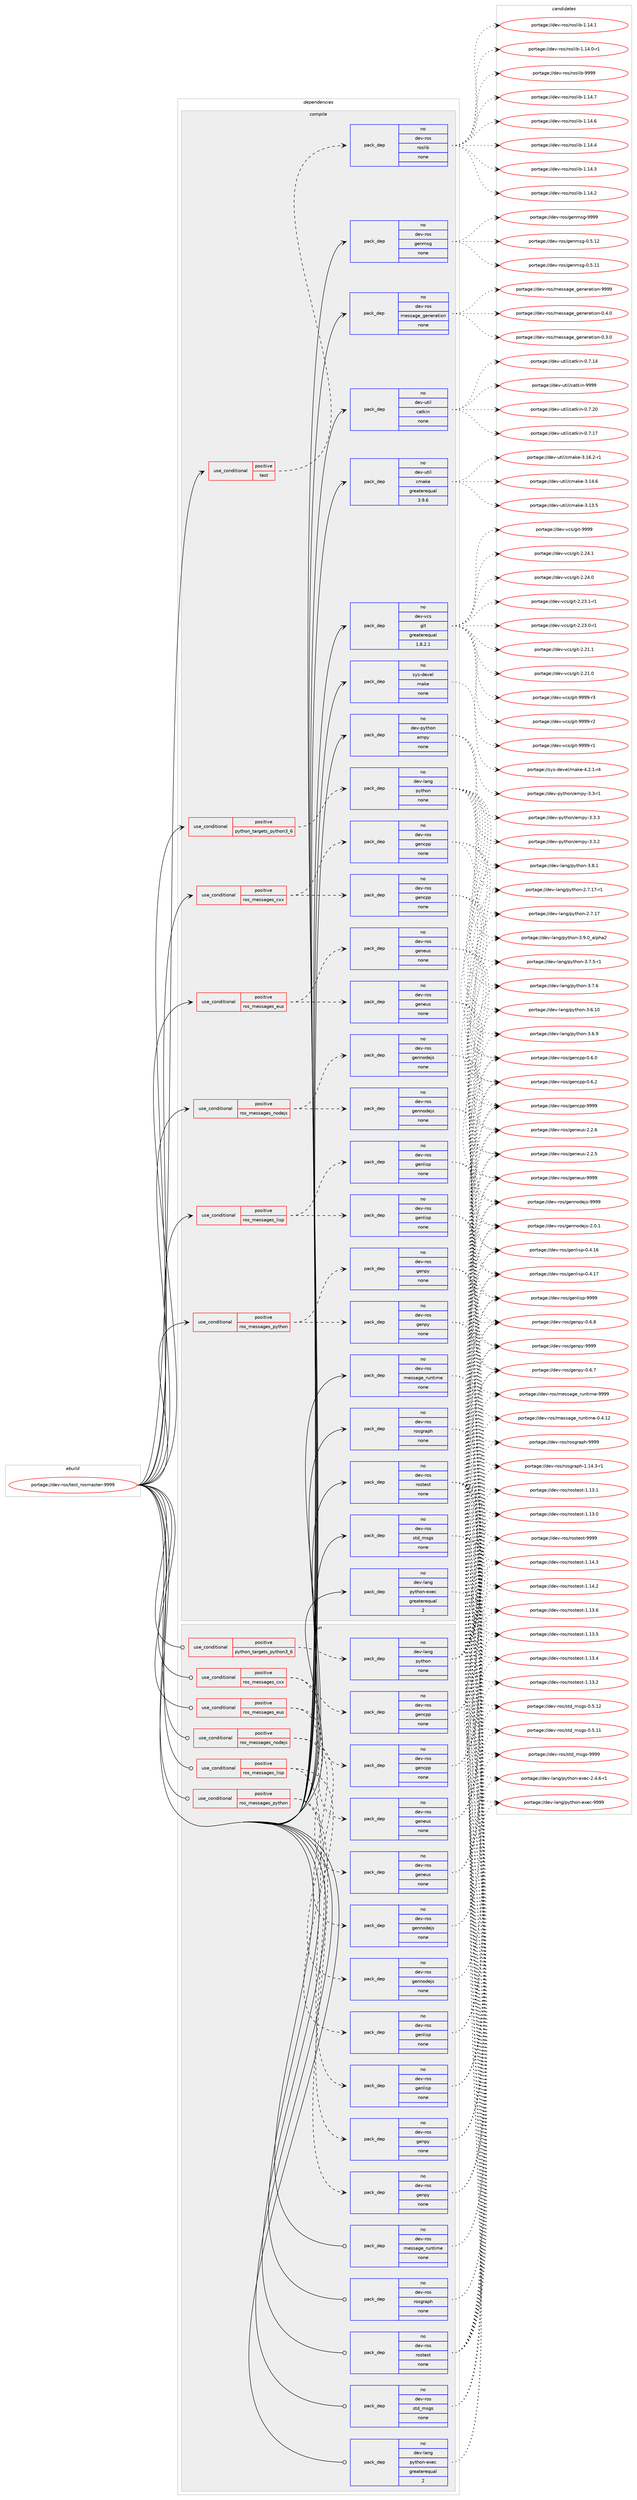 digraph prolog {

# *************
# Graph options
# *************

newrank=true;
concentrate=true;
compound=true;
graph [rankdir=LR,fontname=Helvetica,fontsize=10,ranksep=1.5];#, ranksep=2.5, nodesep=0.2];
edge  [arrowhead=vee];
node  [fontname=Helvetica,fontsize=10];

# **********
# The ebuild
# **********

subgraph cluster_leftcol {
color=gray;
rank=same;
label=<<i>ebuild</i>>;
id [label="portage://dev-ros/test_rosmaster-9999", color=red, width=4, href="../dev-ros/test_rosmaster-9999.svg"];
}

# ****************
# The dependencies
# ****************

subgraph cluster_midcol {
color=gray;
label=<<i>dependencies</i>>;
subgraph cluster_compile {
fillcolor="#eeeeee";
style=filled;
label=<<i>compile</i>>;
subgraph cond96078 {
dependency376741 [label=<<TABLE BORDER="0" CELLBORDER="1" CELLSPACING="0" CELLPADDING="4"><TR><TD ROWSPAN="3" CELLPADDING="10">use_conditional</TD></TR><TR><TD>positive</TD></TR><TR><TD>python_targets_python3_6</TD></TR></TABLE>>, shape=none, color=red];
subgraph pack275810 {
dependency376742 [label=<<TABLE BORDER="0" CELLBORDER="1" CELLSPACING="0" CELLPADDING="4" WIDTH="220"><TR><TD ROWSPAN="6" CELLPADDING="30">pack_dep</TD></TR><TR><TD WIDTH="110">no</TD></TR><TR><TD>dev-lang</TD></TR><TR><TD>python</TD></TR><TR><TD>none</TD></TR><TR><TD></TD></TR></TABLE>>, shape=none, color=blue];
}
dependency376741:e -> dependency376742:w [weight=20,style="dashed",arrowhead="vee"];
}
id:e -> dependency376741:w [weight=20,style="solid",arrowhead="vee"];
subgraph cond96079 {
dependency376743 [label=<<TABLE BORDER="0" CELLBORDER="1" CELLSPACING="0" CELLPADDING="4"><TR><TD ROWSPAN="3" CELLPADDING="10">use_conditional</TD></TR><TR><TD>positive</TD></TR><TR><TD>ros_messages_cxx</TD></TR></TABLE>>, shape=none, color=red];
subgraph pack275811 {
dependency376744 [label=<<TABLE BORDER="0" CELLBORDER="1" CELLSPACING="0" CELLPADDING="4" WIDTH="220"><TR><TD ROWSPAN="6" CELLPADDING="30">pack_dep</TD></TR><TR><TD WIDTH="110">no</TD></TR><TR><TD>dev-ros</TD></TR><TR><TD>gencpp</TD></TR><TR><TD>none</TD></TR><TR><TD></TD></TR></TABLE>>, shape=none, color=blue];
}
dependency376743:e -> dependency376744:w [weight=20,style="dashed",arrowhead="vee"];
subgraph pack275812 {
dependency376745 [label=<<TABLE BORDER="0" CELLBORDER="1" CELLSPACING="0" CELLPADDING="4" WIDTH="220"><TR><TD ROWSPAN="6" CELLPADDING="30">pack_dep</TD></TR><TR><TD WIDTH="110">no</TD></TR><TR><TD>dev-ros</TD></TR><TR><TD>gencpp</TD></TR><TR><TD>none</TD></TR><TR><TD></TD></TR></TABLE>>, shape=none, color=blue];
}
dependency376743:e -> dependency376745:w [weight=20,style="dashed",arrowhead="vee"];
}
id:e -> dependency376743:w [weight=20,style="solid",arrowhead="vee"];
subgraph cond96080 {
dependency376746 [label=<<TABLE BORDER="0" CELLBORDER="1" CELLSPACING="0" CELLPADDING="4"><TR><TD ROWSPAN="3" CELLPADDING="10">use_conditional</TD></TR><TR><TD>positive</TD></TR><TR><TD>ros_messages_eus</TD></TR></TABLE>>, shape=none, color=red];
subgraph pack275813 {
dependency376747 [label=<<TABLE BORDER="0" CELLBORDER="1" CELLSPACING="0" CELLPADDING="4" WIDTH="220"><TR><TD ROWSPAN="6" CELLPADDING="30">pack_dep</TD></TR><TR><TD WIDTH="110">no</TD></TR><TR><TD>dev-ros</TD></TR><TR><TD>geneus</TD></TR><TR><TD>none</TD></TR><TR><TD></TD></TR></TABLE>>, shape=none, color=blue];
}
dependency376746:e -> dependency376747:w [weight=20,style="dashed",arrowhead="vee"];
subgraph pack275814 {
dependency376748 [label=<<TABLE BORDER="0" CELLBORDER="1" CELLSPACING="0" CELLPADDING="4" WIDTH="220"><TR><TD ROWSPAN="6" CELLPADDING="30">pack_dep</TD></TR><TR><TD WIDTH="110">no</TD></TR><TR><TD>dev-ros</TD></TR><TR><TD>geneus</TD></TR><TR><TD>none</TD></TR><TR><TD></TD></TR></TABLE>>, shape=none, color=blue];
}
dependency376746:e -> dependency376748:w [weight=20,style="dashed",arrowhead="vee"];
}
id:e -> dependency376746:w [weight=20,style="solid",arrowhead="vee"];
subgraph cond96081 {
dependency376749 [label=<<TABLE BORDER="0" CELLBORDER="1" CELLSPACING="0" CELLPADDING="4"><TR><TD ROWSPAN="3" CELLPADDING="10">use_conditional</TD></TR><TR><TD>positive</TD></TR><TR><TD>ros_messages_lisp</TD></TR></TABLE>>, shape=none, color=red];
subgraph pack275815 {
dependency376750 [label=<<TABLE BORDER="0" CELLBORDER="1" CELLSPACING="0" CELLPADDING="4" WIDTH="220"><TR><TD ROWSPAN="6" CELLPADDING="30">pack_dep</TD></TR><TR><TD WIDTH="110">no</TD></TR><TR><TD>dev-ros</TD></TR><TR><TD>genlisp</TD></TR><TR><TD>none</TD></TR><TR><TD></TD></TR></TABLE>>, shape=none, color=blue];
}
dependency376749:e -> dependency376750:w [weight=20,style="dashed",arrowhead="vee"];
subgraph pack275816 {
dependency376751 [label=<<TABLE BORDER="0" CELLBORDER="1" CELLSPACING="0" CELLPADDING="4" WIDTH="220"><TR><TD ROWSPAN="6" CELLPADDING="30">pack_dep</TD></TR><TR><TD WIDTH="110">no</TD></TR><TR><TD>dev-ros</TD></TR><TR><TD>genlisp</TD></TR><TR><TD>none</TD></TR><TR><TD></TD></TR></TABLE>>, shape=none, color=blue];
}
dependency376749:e -> dependency376751:w [weight=20,style="dashed",arrowhead="vee"];
}
id:e -> dependency376749:w [weight=20,style="solid",arrowhead="vee"];
subgraph cond96082 {
dependency376752 [label=<<TABLE BORDER="0" CELLBORDER="1" CELLSPACING="0" CELLPADDING="4"><TR><TD ROWSPAN="3" CELLPADDING="10">use_conditional</TD></TR><TR><TD>positive</TD></TR><TR><TD>ros_messages_nodejs</TD></TR></TABLE>>, shape=none, color=red];
subgraph pack275817 {
dependency376753 [label=<<TABLE BORDER="0" CELLBORDER="1" CELLSPACING="0" CELLPADDING="4" WIDTH="220"><TR><TD ROWSPAN="6" CELLPADDING="30">pack_dep</TD></TR><TR><TD WIDTH="110">no</TD></TR><TR><TD>dev-ros</TD></TR><TR><TD>gennodejs</TD></TR><TR><TD>none</TD></TR><TR><TD></TD></TR></TABLE>>, shape=none, color=blue];
}
dependency376752:e -> dependency376753:w [weight=20,style="dashed",arrowhead="vee"];
subgraph pack275818 {
dependency376754 [label=<<TABLE BORDER="0" CELLBORDER="1" CELLSPACING="0" CELLPADDING="4" WIDTH="220"><TR><TD ROWSPAN="6" CELLPADDING="30">pack_dep</TD></TR><TR><TD WIDTH="110">no</TD></TR><TR><TD>dev-ros</TD></TR><TR><TD>gennodejs</TD></TR><TR><TD>none</TD></TR><TR><TD></TD></TR></TABLE>>, shape=none, color=blue];
}
dependency376752:e -> dependency376754:w [weight=20,style="dashed",arrowhead="vee"];
}
id:e -> dependency376752:w [weight=20,style="solid",arrowhead="vee"];
subgraph cond96083 {
dependency376755 [label=<<TABLE BORDER="0" CELLBORDER="1" CELLSPACING="0" CELLPADDING="4"><TR><TD ROWSPAN="3" CELLPADDING="10">use_conditional</TD></TR><TR><TD>positive</TD></TR><TR><TD>ros_messages_python</TD></TR></TABLE>>, shape=none, color=red];
subgraph pack275819 {
dependency376756 [label=<<TABLE BORDER="0" CELLBORDER="1" CELLSPACING="0" CELLPADDING="4" WIDTH="220"><TR><TD ROWSPAN="6" CELLPADDING="30">pack_dep</TD></TR><TR><TD WIDTH="110">no</TD></TR><TR><TD>dev-ros</TD></TR><TR><TD>genpy</TD></TR><TR><TD>none</TD></TR><TR><TD></TD></TR></TABLE>>, shape=none, color=blue];
}
dependency376755:e -> dependency376756:w [weight=20,style="dashed",arrowhead="vee"];
subgraph pack275820 {
dependency376757 [label=<<TABLE BORDER="0" CELLBORDER="1" CELLSPACING="0" CELLPADDING="4" WIDTH="220"><TR><TD ROWSPAN="6" CELLPADDING="30">pack_dep</TD></TR><TR><TD WIDTH="110">no</TD></TR><TR><TD>dev-ros</TD></TR><TR><TD>genpy</TD></TR><TR><TD>none</TD></TR><TR><TD></TD></TR></TABLE>>, shape=none, color=blue];
}
dependency376755:e -> dependency376757:w [weight=20,style="dashed",arrowhead="vee"];
}
id:e -> dependency376755:w [weight=20,style="solid",arrowhead="vee"];
subgraph cond96084 {
dependency376758 [label=<<TABLE BORDER="0" CELLBORDER="1" CELLSPACING="0" CELLPADDING="4"><TR><TD ROWSPAN="3" CELLPADDING="10">use_conditional</TD></TR><TR><TD>positive</TD></TR><TR><TD>test</TD></TR></TABLE>>, shape=none, color=red];
subgraph pack275821 {
dependency376759 [label=<<TABLE BORDER="0" CELLBORDER="1" CELLSPACING="0" CELLPADDING="4" WIDTH="220"><TR><TD ROWSPAN="6" CELLPADDING="30">pack_dep</TD></TR><TR><TD WIDTH="110">no</TD></TR><TR><TD>dev-ros</TD></TR><TR><TD>roslib</TD></TR><TR><TD>none</TD></TR><TR><TD></TD></TR></TABLE>>, shape=none, color=blue];
}
dependency376758:e -> dependency376759:w [weight=20,style="dashed",arrowhead="vee"];
}
id:e -> dependency376758:w [weight=20,style="solid",arrowhead="vee"];
subgraph pack275822 {
dependency376760 [label=<<TABLE BORDER="0" CELLBORDER="1" CELLSPACING="0" CELLPADDING="4" WIDTH="220"><TR><TD ROWSPAN="6" CELLPADDING="30">pack_dep</TD></TR><TR><TD WIDTH="110">no</TD></TR><TR><TD>dev-lang</TD></TR><TR><TD>python-exec</TD></TR><TR><TD>greaterequal</TD></TR><TR><TD>2</TD></TR></TABLE>>, shape=none, color=blue];
}
id:e -> dependency376760:w [weight=20,style="solid",arrowhead="vee"];
subgraph pack275823 {
dependency376761 [label=<<TABLE BORDER="0" CELLBORDER="1" CELLSPACING="0" CELLPADDING="4" WIDTH="220"><TR><TD ROWSPAN="6" CELLPADDING="30">pack_dep</TD></TR><TR><TD WIDTH="110">no</TD></TR><TR><TD>dev-python</TD></TR><TR><TD>empy</TD></TR><TR><TD>none</TD></TR><TR><TD></TD></TR></TABLE>>, shape=none, color=blue];
}
id:e -> dependency376761:w [weight=20,style="solid",arrowhead="vee"];
subgraph pack275824 {
dependency376762 [label=<<TABLE BORDER="0" CELLBORDER="1" CELLSPACING="0" CELLPADDING="4" WIDTH="220"><TR><TD ROWSPAN="6" CELLPADDING="30">pack_dep</TD></TR><TR><TD WIDTH="110">no</TD></TR><TR><TD>dev-ros</TD></TR><TR><TD>genmsg</TD></TR><TR><TD>none</TD></TR><TR><TD></TD></TR></TABLE>>, shape=none, color=blue];
}
id:e -> dependency376762:w [weight=20,style="solid",arrowhead="vee"];
subgraph pack275825 {
dependency376763 [label=<<TABLE BORDER="0" CELLBORDER="1" CELLSPACING="0" CELLPADDING="4" WIDTH="220"><TR><TD ROWSPAN="6" CELLPADDING="30">pack_dep</TD></TR><TR><TD WIDTH="110">no</TD></TR><TR><TD>dev-ros</TD></TR><TR><TD>message_generation</TD></TR><TR><TD>none</TD></TR><TR><TD></TD></TR></TABLE>>, shape=none, color=blue];
}
id:e -> dependency376763:w [weight=20,style="solid",arrowhead="vee"];
subgraph pack275826 {
dependency376764 [label=<<TABLE BORDER="0" CELLBORDER="1" CELLSPACING="0" CELLPADDING="4" WIDTH="220"><TR><TD ROWSPAN="6" CELLPADDING="30">pack_dep</TD></TR><TR><TD WIDTH="110">no</TD></TR><TR><TD>dev-ros</TD></TR><TR><TD>message_runtime</TD></TR><TR><TD>none</TD></TR><TR><TD></TD></TR></TABLE>>, shape=none, color=blue];
}
id:e -> dependency376764:w [weight=20,style="solid",arrowhead="vee"];
subgraph pack275827 {
dependency376765 [label=<<TABLE BORDER="0" CELLBORDER="1" CELLSPACING="0" CELLPADDING="4" WIDTH="220"><TR><TD ROWSPAN="6" CELLPADDING="30">pack_dep</TD></TR><TR><TD WIDTH="110">no</TD></TR><TR><TD>dev-ros</TD></TR><TR><TD>rosgraph</TD></TR><TR><TD>none</TD></TR><TR><TD></TD></TR></TABLE>>, shape=none, color=blue];
}
id:e -> dependency376765:w [weight=20,style="solid",arrowhead="vee"];
subgraph pack275828 {
dependency376766 [label=<<TABLE BORDER="0" CELLBORDER="1" CELLSPACING="0" CELLPADDING="4" WIDTH="220"><TR><TD ROWSPAN="6" CELLPADDING="30">pack_dep</TD></TR><TR><TD WIDTH="110">no</TD></TR><TR><TD>dev-ros</TD></TR><TR><TD>rostest</TD></TR><TR><TD>none</TD></TR><TR><TD></TD></TR></TABLE>>, shape=none, color=blue];
}
id:e -> dependency376766:w [weight=20,style="solid",arrowhead="vee"];
subgraph pack275829 {
dependency376767 [label=<<TABLE BORDER="0" CELLBORDER="1" CELLSPACING="0" CELLPADDING="4" WIDTH="220"><TR><TD ROWSPAN="6" CELLPADDING="30">pack_dep</TD></TR><TR><TD WIDTH="110">no</TD></TR><TR><TD>dev-ros</TD></TR><TR><TD>std_msgs</TD></TR><TR><TD>none</TD></TR><TR><TD></TD></TR></TABLE>>, shape=none, color=blue];
}
id:e -> dependency376767:w [weight=20,style="solid",arrowhead="vee"];
subgraph pack275830 {
dependency376768 [label=<<TABLE BORDER="0" CELLBORDER="1" CELLSPACING="0" CELLPADDING="4" WIDTH="220"><TR><TD ROWSPAN="6" CELLPADDING="30">pack_dep</TD></TR><TR><TD WIDTH="110">no</TD></TR><TR><TD>dev-util</TD></TR><TR><TD>catkin</TD></TR><TR><TD>none</TD></TR><TR><TD></TD></TR></TABLE>>, shape=none, color=blue];
}
id:e -> dependency376768:w [weight=20,style="solid",arrowhead="vee"];
subgraph pack275831 {
dependency376769 [label=<<TABLE BORDER="0" CELLBORDER="1" CELLSPACING="0" CELLPADDING="4" WIDTH="220"><TR><TD ROWSPAN="6" CELLPADDING="30">pack_dep</TD></TR><TR><TD WIDTH="110">no</TD></TR><TR><TD>dev-util</TD></TR><TR><TD>cmake</TD></TR><TR><TD>greaterequal</TD></TR><TR><TD>3.9.6</TD></TR></TABLE>>, shape=none, color=blue];
}
id:e -> dependency376769:w [weight=20,style="solid",arrowhead="vee"];
subgraph pack275832 {
dependency376770 [label=<<TABLE BORDER="0" CELLBORDER="1" CELLSPACING="0" CELLPADDING="4" WIDTH="220"><TR><TD ROWSPAN="6" CELLPADDING="30">pack_dep</TD></TR><TR><TD WIDTH="110">no</TD></TR><TR><TD>dev-vcs</TD></TR><TR><TD>git</TD></TR><TR><TD>greaterequal</TD></TR><TR><TD>1.8.2.1</TD></TR></TABLE>>, shape=none, color=blue];
}
id:e -> dependency376770:w [weight=20,style="solid",arrowhead="vee"];
subgraph pack275833 {
dependency376771 [label=<<TABLE BORDER="0" CELLBORDER="1" CELLSPACING="0" CELLPADDING="4" WIDTH="220"><TR><TD ROWSPAN="6" CELLPADDING="30">pack_dep</TD></TR><TR><TD WIDTH="110">no</TD></TR><TR><TD>sys-devel</TD></TR><TR><TD>make</TD></TR><TR><TD>none</TD></TR><TR><TD></TD></TR></TABLE>>, shape=none, color=blue];
}
id:e -> dependency376771:w [weight=20,style="solid",arrowhead="vee"];
}
subgraph cluster_compileandrun {
fillcolor="#eeeeee";
style=filled;
label=<<i>compile and run</i>>;
}
subgraph cluster_run {
fillcolor="#eeeeee";
style=filled;
label=<<i>run</i>>;
subgraph cond96085 {
dependency376772 [label=<<TABLE BORDER="0" CELLBORDER="1" CELLSPACING="0" CELLPADDING="4"><TR><TD ROWSPAN="3" CELLPADDING="10">use_conditional</TD></TR><TR><TD>positive</TD></TR><TR><TD>python_targets_python3_6</TD></TR></TABLE>>, shape=none, color=red];
subgraph pack275834 {
dependency376773 [label=<<TABLE BORDER="0" CELLBORDER="1" CELLSPACING="0" CELLPADDING="4" WIDTH="220"><TR><TD ROWSPAN="6" CELLPADDING="30">pack_dep</TD></TR><TR><TD WIDTH="110">no</TD></TR><TR><TD>dev-lang</TD></TR><TR><TD>python</TD></TR><TR><TD>none</TD></TR><TR><TD></TD></TR></TABLE>>, shape=none, color=blue];
}
dependency376772:e -> dependency376773:w [weight=20,style="dashed",arrowhead="vee"];
}
id:e -> dependency376772:w [weight=20,style="solid",arrowhead="odot"];
subgraph cond96086 {
dependency376774 [label=<<TABLE BORDER="0" CELLBORDER="1" CELLSPACING="0" CELLPADDING="4"><TR><TD ROWSPAN="3" CELLPADDING="10">use_conditional</TD></TR><TR><TD>positive</TD></TR><TR><TD>ros_messages_cxx</TD></TR></TABLE>>, shape=none, color=red];
subgraph pack275835 {
dependency376775 [label=<<TABLE BORDER="0" CELLBORDER="1" CELLSPACING="0" CELLPADDING="4" WIDTH="220"><TR><TD ROWSPAN="6" CELLPADDING="30">pack_dep</TD></TR><TR><TD WIDTH="110">no</TD></TR><TR><TD>dev-ros</TD></TR><TR><TD>gencpp</TD></TR><TR><TD>none</TD></TR><TR><TD></TD></TR></TABLE>>, shape=none, color=blue];
}
dependency376774:e -> dependency376775:w [weight=20,style="dashed",arrowhead="vee"];
subgraph pack275836 {
dependency376776 [label=<<TABLE BORDER="0" CELLBORDER="1" CELLSPACING="0" CELLPADDING="4" WIDTH="220"><TR><TD ROWSPAN="6" CELLPADDING="30">pack_dep</TD></TR><TR><TD WIDTH="110">no</TD></TR><TR><TD>dev-ros</TD></TR><TR><TD>gencpp</TD></TR><TR><TD>none</TD></TR><TR><TD></TD></TR></TABLE>>, shape=none, color=blue];
}
dependency376774:e -> dependency376776:w [weight=20,style="dashed",arrowhead="vee"];
}
id:e -> dependency376774:w [weight=20,style="solid",arrowhead="odot"];
subgraph cond96087 {
dependency376777 [label=<<TABLE BORDER="0" CELLBORDER="1" CELLSPACING="0" CELLPADDING="4"><TR><TD ROWSPAN="3" CELLPADDING="10">use_conditional</TD></TR><TR><TD>positive</TD></TR><TR><TD>ros_messages_eus</TD></TR></TABLE>>, shape=none, color=red];
subgraph pack275837 {
dependency376778 [label=<<TABLE BORDER="0" CELLBORDER="1" CELLSPACING="0" CELLPADDING="4" WIDTH="220"><TR><TD ROWSPAN="6" CELLPADDING="30">pack_dep</TD></TR><TR><TD WIDTH="110">no</TD></TR><TR><TD>dev-ros</TD></TR><TR><TD>geneus</TD></TR><TR><TD>none</TD></TR><TR><TD></TD></TR></TABLE>>, shape=none, color=blue];
}
dependency376777:e -> dependency376778:w [weight=20,style="dashed",arrowhead="vee"];
subgraph pack275838 {
dependency376779 [label=<<TABLE BORDER="0" CELLBORDER="1" CELLSPACING="0" CELLPADDING="4" WIDTH="220"><TR><TD ROWSPAN="6" CELLPADDING="30">pack_dep</TD></TR><TR><TD WIDTH="110">no</TD></TR><TR><TD>dev-ros</TD></TR><TR><TD>geneus</TD></TR><TR><TD>none</TD></TR><TR><TD></TD></TR></TABLE>>, shape=none, color=blue];
}
dependency376777:e -> dependency376779:w [weight=20,style="dashed",arrowhead="vee"];
}
id:e -> dependency376777:w [weight=20,style="solid",arrowhead="odot"];
subgraph cond96088 {
dependency376780 [label=<<TABLE BORDER="0" CELLBORDER="1" CELLSPACING="0" CELLPADDING="4"><TR><TD ROWSPAN="3" CELLPADDING="10">use_conditional</TD></TR><TR><TD>positive</TD></TR><TR><TD>ros_messages_lisp</TD></TR></TABLE>>, shape=none, color=red];
subgraph pack275839 {
dependency376781 [label=<<TABLE BORDER="0" CELLBORDER="1" CELLSPACING="0" CELLPADDING="4" WIDTH="220"><TR><TD ROWSPAN="6" CELLPADDING="30">pack_dep</TD></TR><TR><TD WIDTH="110">no</TD></TR><TR><TD>dev-ros</TD></TR><TR><TD>genlisp</TD></TR><TR><TD>none</TD></TR><TR><TD></TD></TR></TABLE>>, shape=none, color=blue];
}
dependency376780:e -> dependency376781:w [weight=20,style="dashed",arrowhead="vee"];
subgraph pack275840 {
dependency376782 [label=<<TABLE BORDER="0" CELLBORDER="1" CELLSPACING="0" CELLPADDING="4" WIDTH="220"><TR><TD ROWSPAN="6" CELLPADDING="30">pack_dep</TD></TR><TR><TD WIDTH="110">no</TD></TR><TR><TD>dev-ros</TD></TR><TR><TD>genlisp</TD></TR><TR><TD>none</TD></TR><TR><TD></TD></TR></TABLE>>, shape=none, color=blue];
}
dependency376780:e -> dependency376782:w [weight=20,style="dashed",arrowhead="vee"];
}
id:e -> dependency376780:w [weight=20,style="solid",arrowhead="odot"];
subgraph cond96089 {
dependency376783 [label=<<TABLE BORDER="0" CELLBORDER="1" CELLSPACING="0" CELLPADDING="4"><TR><TD ROWSPAN="3" CELLPADDING="10">use_conditional</TD></TR><TR><TD>positive</TD></TR><TR><TD>ros_messages_nodejs</TD></TR></TABLE>>, shape=none, color=red];
subgraph pack275841 {
dependency376784 [label=<<TABLE BORDER="0" CELLBORDER="1" CELLSPACING="0" CELLPADDING="4" WIDTH="220"><TR><TD ROWSPAN="6" CELLPADDING="30">pack_dep</TD></TR><TR><TD WIDTH="110">no</TD></TR><TR><TD>dev-ros</TD></TR><TR><TD>gennodejs</TD></TR><TR><TD>none</TD></TR><TR><TD></TD></TR></TABLE>>, shape=none, color=blue];
}
dependency376783:e -> dependency376784:w [weight=20,style="dashed",arrowhead="vee"];
subgraph pack275842 {
dependency376785 [label=<<TABLE BORDER="0" CELLBORDER="1" CELLSPACING="0" CELLPADDING="4" WIDTH="220"><TR><TD ROWSPAN="6" CELLPADDING="30">pack_dep</TD></TR><TR><TD WIDTH="110">no</TD></TR><TR><TD>dev-ros</TD></TR><TR><TD>gennodejs</TD></TR><TR><TD>none</TD></TR><TR><TD></TD></TR></TABLE>>, shape=none, color=blue];
}
dependency376783:e -> dependency376785:w [weight=20,style="dashed",arrowhead="vee"];
}
id:e -> dependency376783:w [weight=20,style="solid",arrowhead="odot"];
subgraph cond96090 {
dependency376786 [label=<<TABLE BORDER="0" CELLBORDER="1" CELLSPACING="0" CELLPADDING="4"><TR><TD ROWSPAN="3" CELLPADDING="10">use_conditional</TD></TR><TR><TD>positive</TD></TR><TR><TD>ros_messages_python</TD></TR></TABLE>>, shape=none, color=red];
subgraph pack275843 {
dependency376787 [label=<<TABLE BORDER="0" CELLBORDER="1" CELLSPACING="0" CELLPADDING="4" WIDTH="220"><TR><TD ROWSPAN="6" CELLPADDING="30">pack_dep</TD></TR><TR><TD WIDTH="110">no</TD></TR><TR><TD>dev-ros</TD></TR><TR><TD>genpy</TD></TR><TR><TD>none</TD></TR><TR><TD></TD></TR></TABLE>>, shape=none, color=blue];
}
dependency376786:e -> dependency376787:w [weight=20,style="dashed",arrowhead="vee"];
subgraph pack275844 {
dependency376788 [label=<<TABLE BORDER="0" CELLBORDER="1" CELLSPACING="0" CELLPADDING="4" WIDTH="220"><TR><TD ROWSPAN="6" CELLPADDING="30">pack_dep</TD></TR><TR><TD WIDTH="110">no</TD></TR><TR><TD>dev-ros</TD></TR><TR><TD>genpy</TD></TR><TR><TD>none</TD></TR><TR><TD></TD></TR></TABLE>>, shape=none, color=blue];
}
dependency376786:e -> dependency376788:w [weight=20,style="dashed",arrowhead="vee"];
}
id:e -> dependency376786:w [weight=20,style="solid",arrowhead="odot"];
subgraph pack275845 {
dependency376789 [label=<<TABLE BORDER="0" CELLBORDER="1" CELLSPACING="0" CELLPADDING="4" WIDTH="220"><TR><TD ROWSPAN="6" CELLPADDING="30">pack_dep</TD></TR><TR><TD WIDTH="110">no</TD></TR><TR><TD>dev-lang</TD></TR><TR><TD>python-exec</TD></TR><TR><TD>greaterequal</TD></TR><TR><TD>2</TD></TR></TABLE>>, shape=none, color=blue];
}
id:e -> dependency376789:w [weight=20,style="solid",arrowhead="odot"];
subgraph pack275846 {
dependency376790 [label=<<TABLE BORDER="0" CELLBORDER="1" CELLSPACING="0" CELLPADDING="4" WIDTH="220"><TR><TD ROWSPAN="6" CELLPADDING="30">pack_dep</TD></TR><TR><TD WIDTH="110">no</TD></TR><TR><TD>dev-ros</TD></TR><TR><TD>message_runtime</TD></TR><TR><TD>none</TD></TR><TR><TD></TD></TR></TABLE>>, shape=none, color=blue];
}
id:e -> dependency376790:w [weight=20,style="solid",arrowhead="odot"];
subgraph pack275847 {
dependency376791 [label=<<TABLE BORDER="0" CELLBORDER="1" CELLSPACING="0" CELLPADDING="4" WIDTH="220"><TR><TD ROWSPAN="6" CELLPADDING="30">pack_dep</TD></TR><TR><TD WIDTH="110">no</TD></TR><TR><TD>dev-ros</TD></TR><TR><TD>rosgraph</TD></TR><TR><TD>none</TD></TR><TR><TD></TD></TR></TABLE>>, shape=none, color=blue];
}
id:e -> dependency376791:w [weight=20,style="solid",arrowhead="odot"];
subgraph pack275848 {
dependency376792 [label=<<TABLE BORDER="0" CELLBORDER="1" CELLSPACING="0" CELLPADDING="4" WIDTH="220"><TR><TD ROWSPAN="6" CELLPADDING="30">pack_dep</TD></TR><TR><TD WIDTH="110">no</TD></TR><TR><TD>dev-ros</TD></TR><TR><TD>rostest</TD></TR><TR><TD>none</TD></TR><TR><TD></TD></TR></TABLE>>, shape=none, color=blue];
}
id:e -> dependency376792:w [weight=20,style="solid",arrowhead="odot"];
subgraph pack275849 {
dependency376793 [label=<<TABLE BORDER="0" CELLBORDER="1" CELLSPACING="0" CELLPADDING="4" WIDTH="220"><TR><TD ROWSPAN="6" CELLPADDING="30">pack_dep</TD></TR><TR><TD WIDTH="110">no</TD></TR><TR><TD>dev-ros</TD></TR><TR><TD>std_msgs</TD></TR><TR><TD>none</TD></TR><TR><TD></TD></TR></TABLE>>, shape=none, color=blue];
}
id:e -> dependency376793:w [weight=20,style="solid",arrowhead="odot"];
}
}

# **************
# The candidates
# **************

subgraph cluster_choices {
rank=same;
color=gray;
label=<<i>candidates</i>>;

subgraph choice275810 {
color=black;
nodesep=1;
choice10010111845108971101034711212111610411111045514657464895971081121049750 [label="portage://dev-lang/python-3.9.0_alpha2", color=red, width=4,href="../dev-lang/python-3.9.0_alpha2.svg"];
choice100101118451089711010347112121116104111110455146564649 [label="portage://dev-lang/python-3.8.1", color=red, width=4,href="../dev-lang/python-3.8.1.svg"];
choice100101118451089711010347112121116104111110455146554654 [label="portage://dev-lang/python-3.7.6", color=red, width=4,href="../dev-lang/python-3.7.6.svg"];
choice1001011184510897110103471121211161041111104551465546534511449 [label="portage://dev-lang/python-3.7.5-r1", color=red, width=4,href="../dev-lang/python-3.7.5-r1.svg"];
choice100101118451089711010347112121116104111110455146544657 [label="portage://dev-lang/python-3.6.9", color=red, width=4,href="../dev-lang/python-3.6.9.svg"];
choice10010111845108971101034711212111610411111045514654464948 [label="portage://dev-lang/python-3.6.10", color=red, width=4,href="../dev-lang/python-3.6.10.svg"];
choice100101118451089711010347112121116104111110455046554649554511449 [label="portage://dev-lang/python-2.7.17-r1", color=red, width=4,href="../dev-lang/python-2.7.17-r1.svg"];
choice10010111845108971101034711212111610411111045504655464955 [label="portage://dev-lang/python-2.7.17", color=red, width=4,href="../dev-lang/python-2.7.17.svg"];
dependency376742:e -> choice10010111845108971101034711212111610411111045514657464895971081121049750:w [style=dotted,weight="100"];
dependency376742:e -> choice100101118451089711010347112121116104111110455146564649:w [style=dotted,weight="100"];
dependency376742:e -> choice100101118451089711010347112121116104111110455146554654:w [style=dotted,weight="100"];
dependency376742:e -> choice1001011184510897110103471121211161041111104551465546534511449:w [style=dotted,weight="100"];
dependency376742:e -> choice100101118451089711010347112121116104111110455146544657:w [style=dotted,weight="100"];
dependency376742:e -> choice10010111845108971101034711212111610411111045514654464948:w [style=dotted,weight="100"];
dependency376742:e -> choice100101118451089711010347112121116104111110455046554649554511449:w [style=dotted,weight="100"];
dependency376742:e -> choice10010111845108971101034711212111610411111045504655464955:w [style=dotted,weight="100"];
}
subgraph choice275811 {
color=black;
nodesep=1;
choice1001011184511411111547103101110991121124557575757 [label="portage://dev-ros/gencpp-9999", color=red, width=4,href="../dev-ros/gencpp-9999.svg"];
choice100101118451141111154710310111099112112454846544650 [label="portage://dev-ros/gencpp-0.6.2", color=red, width=4,href="../dev-ros/gencpp-0.6.2.svg"];
choice100101118451141111154710310111099112112454846544648 [label="portage://dev-ros/gencpp-0.6.0", color=red, width=4,href="../dev-ros/gencpp-0.6.0.svg"];
dependency376744:e -> choice1001011184511411111547103101110991121124557575757:w [style=dotted,weight="100"];
dependency376744:e -> choice100101118451141111154710310111099112112454846544650:w [style=dotted,weight="100"];
dependency376744:e -> choice100101118451141111154710310111099112112454846544648:w [style=dotted,weight="100"];
}
subgraph choice275812 {
color=black;
nodesep=1;
choice1001011184511411111547103101110991121124557575757 [label="portage://dev-ros/gencpp-9999", color=red, width=4,href="../dev-ros/gencpp-9999.svg"];
choice100101118451141111154710310111099112112454846544650 [label="portage://dev-ros/gencpp-0.6.2", color=red, width=4,href="../dev-ros/gencpp-0.6.2.svg"];
choice100101118451141111154710310111099112112454846544648 [label="portage://dev-ros/gencpp-0.6.0", color=red, width=4,href="../dev-ros/gencpp-0.6.0.svg"];
dependency376745:e -> choice1001011184511411111547103101110991121124557575757:w [style=dotted,weight="100"];
dependency376745:e -> choice100101118451141111154710310111099112112454846544650:w [style=dotted,weight="100"];
dependency376745:e -> choice100101118451141111154710310111099112112454846544648:w [style=dotted,weight="100"];
}
subgraph choice275813 {
color=black;
nodesep=1;
choice10010111845114111115471031011101011171154557575757 [label="portage://dev-ros/geneus-9999", color=red, width=4,href="../dev-ros/geneus-9999.svg"];
choice1001011184511411111547103101110101117115455046504654 [label="portage://dev-ros/geneus-2.2.6", color=red, width=4,href="../dev-ros/geneus-2.2.6.svg"];
choice1001011184511411111547103101110101117115455046504653 [label="portage://dev-ros/geneus-2.2.5", color=red, width=4,href="../dev-ros/geneus-2.2.5.svg"];
dependency376747:e -> choice10010111845114111115471031011101011171154557575757:w [style=dotted,weight="100"];
dependency376747:e -> choice1001011184511411111547103101110101117115455046504654:w [style=dotted,weight="100"];
dependency376747:e -> choice1001011184511411111547103101110101117115455046504653:w [style=dotted,weight="100"];
}
subgraph choice275814 {
color=black;
nodesep=1;
choice10010111845114111115471031011101011171154557575757 [label="portage://dev-ros/geneus-9999", color=red, width=4,href="../dev-ros/geneus-9999.svg"];
choice1001011184511411111547103101110101117115455046504654 [label="portage://dev-ros/geneus-2.2.6", color=red, width=4,href="../dev-ros/geneus-2.2.6.svg"];
choice1001011184511411111547103101110101117115455046504653 [label="portage://dev-ros/geneus-2.2.5", color=red, width=4,href="../dev-ros/geneus-2.2.5.svg"];
dependency376748:e -> choice10010111845114111115471031011101011171154557575757:w [style=dotted,weight="100"];
dependency376748:e -> choice1001011184511411111547103101110101117115455046504654:w [style=dotted,weight="100"];
dependency376748:e -> choice1001011184511411111547103101110101117115455046504653:w [style=dotted,weight="100"];
}
subgraph choice275815 {
color=black;
nodesep=1;
choice10010111845114111115471031011101081051151124557575757 [label="portage://dev-ros/genlisp-9999", color=red, width=4,href="../dev-ros/genlisp-9999.svg"];
choice100101118451141111154710310111010810511511245484652464955 [label="portage://dev-ros/genlisp-0.4.17", color=red, width=4,href="../dev-ros/genlisp-0.4.17.svg"];
choice100101118451141111154710310111010810511511245484652464954 [label="portage://dev-ros/genlisp-0.4.16", color=red, width=4,href="../dev-ros/genlisp-0.4.16.svg"];
dependency376750:e -> choice10010111845114111115471031011101081051151124557575757:w [style=dotted,weight="100"];
dependency376750:e -> choice100101118451141111154710310111010810511511245484652464955:w [style=dotted,weight="100"];
dependency376750:e -> choice100101118451141111154710310111010810511511245484652464954:w [style=dotted,weight="100"];
}
subgraph choice275816 {
color=black;
nodesep=1;
choice10010111845114111115471031011101081051151124557575757 [label="portage://dev-ros/genlisp-9999", color=red, width=4,href="../dev-ros/genlisp-9999.svg"];
choice100101118451141111154710310111010810511511245484652464955 [label="portage://dev-ros/genlisp-0.4.17", color=red, width=4,href="../dev-ros/genlisp-0.4.17.svg"];
choice100101118451141111154710310111010810511511245484652464954 [label="portage://dev-ros/genlisp-0.4.16", color=red, width=4,href="../dev-ros/genlisp-0.4.16.svg"];
dependency376751:e -> choice10010111845114111115471031011101081051151124557575757:w [style=dotted,weight="100"];
dependency376751:e -> choice100101118451141111154710310111010810511511245484652464955:w [style=dotted,weight="100"];
dependency376751:e -> choice100101118451141111154710310111010810511511245484652464954:w [style=dotted,weight="100"];
}
subgraph choice275817 {
color=black;
nodesep=1;
choice10010111845114111115471031011101101111001011061154557575757 [label="portage://dev-ros/gennodejs-9999", color=red, width=4,href="../dev-ros/gennodejs-9999.svg"];
choice1001011184511411111547103101110110111100101106115455046484649 [label="portage://dev-ros/gennodejs-2.0.1", color=red, width=4,href="../dev-ros/gennodejs-2.0.1.svg"];
dependency376753:e -> choice10010111845114111115471031011101101111001011061154557575757:w [style=dotted,weight="100"];
dependency376753:e -> choice1001011184511411111547103101110110111100101106115455046484649:w [style=dotted,weight="100"];
}
subgraph choice275818 {
color=black;
nodesep=1;
choice10010111845114111115471031011101101111001011061154557575757 [label="portage://dev-ros/gennodejs-9999", color=red, width=4,href="../dev-ros/gennodejs-9999.svg"];
choice1001011184511411111547103101110110111100101106115455046484649 [label="portage://dev-ros/gennodejs-2.0.1", color=red, width=4,href="../dev-ros/gennodejs-2.0.1.svg"];
dependency376754:e -> choice10010111845114111115471031011101101111001011061154557575757:w [style=dotted,weight="100"];
dependency376754:e -> choice1001011184511411111547103101110110111100101106115455046484649:w [style=dotted,weight="100"];
}
subgraph choice275819 {
color=black;
nodesep=1;
choice10010111845114111115471031011101121214557575757 [label="portage://dev-ros/genpy-9999", color=red, width=4,href="../dev-ros/genpy-9999.svg"];
choice1001011184511411111547103101110112121454846544656 [label="portage://dev-ros/genpy-0.6.8", color=red, width=4,href="../dev-ros/genpy-0.6.8.svg"];
choice1001011184511411111547103101110112121454846544655 [label="portage://dev-ros/genpy-0.6.7", color=red, width=4,href="../dev-ros/genpy-0.6.7.svg"];
dependency376756:e -> choice10010111845114111115471031011101121214557575757:w [style=dotted,weight="100"];
dependency376756:e -> choice1001011184511411111547103101110112121454846544656:w [style=dotted,weight="100"];
dependency376756:e -> choice1001011184511411111547103101110112121454846544655:w [style=dotted,weight="100"];
}
subgraph choice275820 {
color=black;
nodesep=1;
choice10010111845114111115471031011101121214557575757 [label="portage://dev-ros/genpy-9999", color=red, width=4,href="../dev-ros/genpy-9999.svg"];
choice1001011184511411111547103101110112121454846544656 [label="portage://dev-ros/genpy-0.6.8", color=red, width=4,href="../dev-ros/genpy-0.6.8.svg"];
choice1001011184511411111547103101110112121454846544655 [label="portage://dev-ros/genpy-0.6.7", color=red, width=4,href="../dev-ros/genpy-0.6.7.svg"];
dependency376757:e -> choice10010111845114111115471031011101121214557575757:w [style=dotted,weight="100"];
dependency376757:e -> choice1001011184511411111547103101110112121454846544656:w [style=dotted,weight="100"];
dependency376757:e -> choice1001011184511411111547103101110112121454846544655:w [style=dotted,weight="100"];
}
subgraph choice275821 {
color=black;
nodesep=1;
choice1001011184511411111547114111115108105984557575757 [label="portage://dev-ros/roslib-9999", color=red, width=4,href="../dev-ros/roslib-9999.svg"];
choice10010111845114111115471141111151081059845494649524655 [label="portage://dev-ros/roslib-1.14.7", color=red, width=4,href="../dev-ros/roslib-1.14.7.svg"];
choice10010111845114111115471141111151081059845494649524654 [label="portage://dev-ros/roslib-1.14.6", color=red, width=4,href="../dev-ros/roslib-1.14.6.svg"];
choice10010111845114111115471141111151081059845494649524652 [label="portage://dev-ros/roslib-1.14.4", color=red, width=4,href="../dev-ros/roslib-1.14.4.svg"];
choice10010111845114111115471141111151081059845494649524651 [label="portage://dev-ros/roslib-1.14.3", color=red, width=4,href="../dev-ros/roslib-1.14.3.svg"];
choice10010111845114111115471141111151081059845494649524650 [label="portage://dev-ros/roslib-1.14.2", color=red, width=4,href="../dev-ros/roslib-1.14.2.svg"];
choice10010111845114111115471141111151081059845494649524649 [label="portage://dev-ros/roslib-1.14.1", color=red, width=4,href="../dev-ros/roslib-1.14.1.svg"];
choice100101118451141111154711411111510810598454946495246484511449 [label="portage://dev-ros/roslib-1.14.0-r1", color=red, width=4,href="../dev-ros/roslib-1.14.0-r1.svg"];
dependency376759:e -> choice1001011184511411111547114111115108105984557575757:w [style=dotted,weight="100"];
dependency376759:e -> choice10010111845114111115471141111151081059845494649524655:w [style=dotted,weight="100"];
dependency376759:e -> choice10010111845114111115471141111151081059845494649524654:w [style=dotted,weight="100"];
dependency376759:e -> choice10010111845114111115471141111151081059845494649524652:w [style=dotted,weight="100"];
dependency376759:e -> choice10010111845114111115471141111151081059845494649524651:w [style=dotted,weight="100"];
dependency376759:e -> choice10010111845114111115471141111151081059845494649524650:w [style=dotted,weight="100"];
dependency376759:e -> choice10010111845114111115471141111151081059845494649524649:w [style=dotted,weight="100"];
dependency376759:e -> choice100101118451141111154711411111510810598454946495246484511449:w [style=dotted,weight="100"];
}
subgraph choice275822 {
color=black;
nodesep=1;
choice10010111845108971101034711212111610411111045101120101994557575757 [label="portage://dev-lang/python-exec-9999", color=red, width=4,href="../dev-lang/python-exec-9999.svg"];
choice10010111845108971101034711212111610411111045101120101994550465246544511449 [label="portage://dev-lang/python-exec-2.4.6-r1", color=red, width=4,href="../dev-lang/python-exec-2.4.6-r1.svg"];
dependency376760:e -> choice10010111845108971101034711212111610411111045101120101994557575757:w [style=dotted,weight="100"];
dependency376760:e -> choice10010111845108971101034711212111610411111045101120101994550465246544511449:w [style=dotted,weight="100"];
}
subgraph choice275823 {
color=black;
nodesep=1;
choice1001011184511212111610411111047101109112121455146514651 [label="portage://dev-python/empy-3.3.3", color=red, width=4,href="../dev-python/empy-3.3.3.svg"];
choice1001011184511212111610411111047101109112121455146514650 [label="portage://dev-python/empy-3.3.2", color=red, width=4,href="../dev-python/empy-3.3.2.svg"];
choice1001011184511212111610411111047101109112121455146514511449 [label="portage://dev-python/empy-3.3-r1", color=red, width=4,href="../dev-python/empy-3.3-r1.svg"];
dependency376761:e -> choice1001011184511212111610411111047101109112121455146514651:w [style=dotted,weight="100"];
dependency376761:e -> choice1001011184511212111610411111047101109112121455146514650:w [style=dotted,weight="100"];
dependency376761:e -> choice1001011184511212111610411111047101109112121455146514511449:w [style=dotted,weight="100"];
}
subgraph choice275824 {
color=black;
nodesep=1;
choice10010111845114111115471031011101091151034557575757 [label="portage://dev-ros/genmsg-9999", color=red, width=4,href="../dev-ros/genmsg-9999.svg"];
choice100101118451141111154710310111010911510345484653464950 [label="portage://dev-ros/genmsg-0.5.12", color=red, width=4,href="../dev-ros/genmsg-0.5.12.svg"];
choice100101118451141111154710310111010911510345484653464949 [label="portage://dev-ros/genmsg-0.5.11", color=red, width=4,href="../dev-ros/genmsg-0.5.11.svg"];
dependency376762:e -> choice10010111845114111115471031011101091151034557575757:w [style=dotted,weight="100"];
dependency376762:e -> choice100101118451141111154710310111010911510345484653464950:w [style=dotted,weight="100"];
dependency376762:e -> choice100101118451141111154710310111010911510345484653464949:w [style=dotted,weight="100"];
}
subgraph choice275825 {
color=black;
nodesep=1;
choice10010111845114111115471091011151159710310195103101110101114971161051111104557575757 [label="portage://dev-ros/message_generation-9999", color=red, width=4,href="../dev-ros/message_generation-9999.svg"];
choice1001011184511411111547109101115115971031019510310111010111497116105111110454846524648 [label="portage://dev-ros/message_generation-0.4.0", color=red, width=4,href="../dev-ros/message_generation-0.4.0.svg"];
choice1001011184511411111547109101115115971031019510310111010111497116105111110454846514648 [label="portage://dev-ros/message_generation-0.3.0", color=red, width=4,href="../dev-ros/message_generation-0.3.0.svg"];
dependency376763:e -> choice10010111845114111115471091011151159710310195103101110101114971161051111104557575757:w [style=dotted,weight="100"];
dependency376763:e -> choice1001011184511411111547109101115115971031019510310111010111497116105111110454846524648:w [style=dotted,weight="100"];
dependency376763:e -> choice1001011184511411111547109101115115971031019510310111010111497116105111110454846514648:w [style=dotted,weight="100"];
}
subgraph choice275826 {
color=black;
nodesep=1;
choice100101118451141111154710910111511597103101951141171101161051091014557575757 [label="portage://dev-ros/message_runtime-9999", color=red, width=4,href="../dev-ros/message_runtime-9999.svg"];
choice1001011184511411111547109101115115971031019511411711011610510910145484652464950 [label="portage://dev-ros/message_runtime-0.4.12", color=red, width=4,href="../dev-ros/message_runtime-0.4.12.svg"];
dependency376764:e -> choice100101118451141111154710910111511597103101951141171101161051091014557575757:w [style=dotted,weight="100"];
dependency376764:e -> choice1001011184511411111547109101115115971031019511411711011610510910145484652464950:w [style=dotted,weight="100"];
}
subgraph choice275827 {
color=black;
nodesep=1;
choice1001011184511411111547114111115103114971121044557575757 [label="portage://dev-ros/rosgraph-9999", color=red, width=4,href="../dev-ros/rosgraph-9999.svg"];
choice100101118451141111154711411111510311497112104454946495246514511449 [label="portage://dev-ros/rosgraph-1.14.3-r1", color=red, width=4,href="../dev-ros/rosgraph-1.14.3-r1.svg"];
dependency376765:e -> choice1001011184511411111547114111115103114971121044557575757:w [style=dotted,weight="100"];
dependency376765:e -> choice100101118451141111154711411111510311497112104454946495246514511449:w [style=dotted,weight="100"];
}
subgraph choice275828 {
color=black;
nodesep=1;
choice10010111845114111115471141111151161011151164557575757 [label="portage://dev-ros/rostest-9999", color=red, width=4,href="../dev-ros/rostest-9999.svg"];
choice100101118451141111154711411111511610111511645494649524651 [label="portage://dev-ros/rostest-1.14.3", color=red, width=4,href="../dev-ros/rostest-1.14.3.svg"];
choice100101118451141111154711411111511610111511645494649524650 [label="portage://dev-ros/rostest-1.14.2", color=red, width=4,href="../dev-ros/rostest-1.14.2.svg"];
choice100101118451141111154711411111511610111511645494649514654 [label="portage://dev-ros/rostest-1.13.6", color=red, width=4,href="../dev-ros/rostest-1.13.6.svg"];
choice100101118451141111154711411111511610111511645494649514653 [label="portage://dev-ros/rostest-1.13.5", color=red, width=4,href="../dev-ros/rostest-1.13.5.svg"];
choice100101118451141111154711411111511610111511645494649514652 [label="portage://dev-ros/rostest-1.13.4", color=red, width=4,href="../dev-ros/rostest-1.13.4.svg"];
choice100101118451141111154711411111511610111511645494649514650 [label="portage://dev-ros/rostest-1.13.2", color=red, width=4,href="../dev-ros/rostest-1.13.2.svg"];
choice100101118451141111154711411111511610111511645494649514649 [label="portage://dev-ros/rostest-1.13.1", color=red, width=4,href="../dev-ros/rostest-1.13.1.svg"];
choice100101118451141111154711411111511610111511645494649514648 [label="portage://dev-ros/rostest-1.13.0", color=red, width=4,href="../dev-ros/rostest-1.13.0.svg"];
dependency376766:e -> choice10010111845114111115471141111151161011151164557575757:w [style=dotted,weight="100"];
dependency376766:e -> choice100101118451141111154711411111511610111511645494649524651:w [style=dotted,weight="100"];
dependency376766:e -> choice100101118451141111154711411111511610111511645494649524650:w [style=dotted,weight="100"];
dependency376766:e -> choice100101118451141111154711411111511610111511645494649514654:w [style=dotted,weight="100"];
dependency376766:e -> choice100101118451141111154711411111511610111511645494649514653:w [style=dotted,weight="100"];
dependency376766:e -> choice100101118451141111154711411111511610111511645494649514652:w [style=dotted,weight="100"];
dependency376766:e -> choice100101118451141111154711411111511610111511645494649514650:w [style=dotted,weight="100"];
dependency376766:e -> choice100101118451141111154711411111511610111511645494649514649:w [style=dotted,weight="100"];
dependency376766:e -> choice100101118451141111154711411111511610111511645494649514648:w [style=dotted,weight="100"];
}
subgraph choice275829 {
color=black;
nodesep=1;
choice1001011184511411111547115116100951091151031154557575757 [label="portage://dev-ros/std_msgs-9999", color=red, width=4,href="../dev-ros/std_msgs-9999.svg"];
choice10010111845114111115471151161009510911510311545484653464950 [label="portage://dev-ros/std_msgs-0.5.12", color=red, width=4,href="../dev-ros/std_msgs-0.5.12.svg"];
choice10010111845114111115471151161009510911510311545484653464949 [label="portage://dev-ros/std_msgs-0.5.11", color=red, width=4,href="../dev-ros/std_msgs-0.5.11.svg"];
dependency376767:e -> choice1001011184511411111547115116100951091151031154557575757:w [style=dotted,weight="100"];
dependency376767:e -> choice10010111845114111115471151161009510911510311545484653464950:w [style=dotted,weight="100"];
dependency376767:e -> choice10010111845114111115471151161009510911510311545484653464949:w [style=dotted,weight="100"];
}
subgraph choice275830 {
color=black;
nodesep=1;
choice100101118451171161051084799971161071051104557575757 [label="portage://dev-util/catkin-9999", color=red, width=4,href="../dev-util/catkin-9999.svg"];
choice1001011184511711610510847999711610710511045484655465048 [label="portage://dev-util/catkin-0.7.20", color=red, width=4,href="../dev-util/catkin-0.7.20.svg"];
choice1001011184511711610510847999711610710511045484655464955 [label="portage://dev-util/catkin-0.7.17", color=red, width=4,href="../dev-util/catkin-0.7.17.svg"];
choice1001011184511711610510847999711610710511045484655464952 [label="portage://dev-util/catkin-0.7.14", color=red, width=4,href="../dev-util/catkin-0.7.14.svg"];
dependency376768:e -> choice100101118451171161051084799971161071051104557575757:w [style=dotted,weight="100"];
dependency376768:e -> choice1001011184511711610510847999711610710511045484655465048:w [style=dotted,weight="100"];
dependency376768:e -> choice1001011184511711610510847999711610710511045484655464955:w [style=dotted,weight="100"];
dependency376768:e -> choice1001011184511711610510847999711610710511045484655464952:w [style=dotted,weight="100"];
}
subgraph choice275831 {
color=black;
nodesep=1;
choice10010111845117116105108479910997107101455146495446504511449 [label="portage://dev-util/cmake-3.16.2-r1", color=red, width=4,href="../dev-util/cmake-3.16.2-r1.svg"];
choice1001011184511711610510847991099710710145514649524654 [label="portage://dev-util/cmake-3.14.6", color=red, width=4,href="../dev-util/cmake-3.14.6.svg"];
choice1001011184511711610510847991099710710145514649514653 [label="portage://dev-util/cmake-3.13.5", color=red, width=4,href="../dev-util/cmake-3.13.5.svg"];
dependency376769:e -> choice10010111845117116105108479910997107101455146495446504511449:w [style=dotted,weight="100"];
dependency376769:e -> choice1001011184511711610510847991099710710145514649524654:w [style=dotted,weight="100"];
dependency376769:e -> choice1001011184511711610510847991099710710145514649514653:w [style=dotted,weight="100"];
}
subgraph choice275832 {
color=black;
nodesep=1;
choice10010111845118991154710310511645575757574511451 [label="portage://dev-vcs/git-9999-r3", color=red, width=4,href="../dev-vcs/git-9999-r3.svg"];
choice10010111845118991154710310511645575757574511450 [label="portage://dev-vcs/git-9999-r2", color=red, width=4,href="../dev-vcs/git-9999-r2.svg"];
choice10010111845118991154710310511645575757574511449 [label="portage://dev-vcs/git-9999-r1", color=red, width=4,href="../dev-vcs/git-9999-r1.svg"];
choice1001011184511899115471031051164557575757 [label="portage://dev-vcs/git-9999", color=red, width=4,href="../dev-vcs/git-9999.svg"];
choice10010111845118991154710310511645504650524649 [label="portage://dev-vcs/git-2.24.1", color=red, width=4,href="../dev-vcs/git-2.24.1.svg"];
choice10010111845118991154710310511645504650524648 [label="portage://dev-vcs/git-2.24.0", color=red, width=4,href="../dev-vcs/git-2.24.0.svg"];
choice100101118451189911547103105116455046505146494511449 [label="portage://dev-vcs/git-2.23.1-r1", color=red, width=4,href="../dev-vcs/git-2.23.1-r1.svg"];
choice100101118451189911547103105116455046505146484511449 [label="portage://dev-vcs/git-2.23.0-r1", color=red, width=4,href="../dev-vcs/git-2.23.0-r1.svg"];
choice10010111845118991154710310511645504650494649 [label="portage://dev-vcs/git-2.21.1", color=red, width=4,href="../dev-vcs/git-2.21.1.svg"];
choice10010111845118991154710310511645504650494648 [label="portage://dev-vcs/git-2.21.0", color=red, width=4,href="../dev-vcs/git-2.21.0.svg"];
dependency376770:e -> choice10010111845118991154710310511645575757574511451:w [style=dotted,weight="100"];
dependency376770:e -> choice10010111845118991154710310511645575757574511450:w [style=dotted,weight="100"];
dependency376770:e -> choice10010111845118991154710310511645575757574511449:w [style=dotted,weight="100"];
dependency376770:e -> choice1001011184511899115471031051164557575757:w [style=dotted,weight="100"];
dependency376770:e -> choice10010111845118991154710310511645504650524649:w [style=dotted,weight="100"];
dependency376770:e -> choice10010111845118991154710310511645504650524648:w [style=dotted,weight="100"];
dependency376770:e -> choice100101118451189911547103105116455046505146494511449:w [style=dotted,weight="100"];
dependency376770:e -> choice100101118451189911547103105116455046505146484511449:w [style=dotted,weight="100"];
dependency376770:e -> choice10010111845118991154710310511645504650494649:w [style=dotted,weight="100"];
dependency376770:e -> choice10010111845118991154710310511645504650494648:w [style=dotted,weight="100"];
}
subgraph choice275833 {
color=black;
nodesep=1;
choice1151211154510010111810110847109971071014552465046494511452 [label="portage://sys-devel/make-4.2.1-r4", color=red, width=4,href="../sys-devel/make-4.2.1-r4.svg"];
dependency376771:e -> choice1151211154510010111810110847109971071014552465046494511452:w [style=dotted,weight="100"];
}
subgraph choice275834 {
color=black;
nodesep=1;
choice10010111845108971101034711212111610411111045514657464895971081121049750 [label="portage://dev-lang/python-3.9.0_alpha2", color=red, width=4,href="../dev-lang/python-3.9.0_alpha2.svg"];
choice100101118451089711010347112121116104111110455146564649 [label="portage://dev-lang/python-3.8.1", color=red, width=4,href="../dev-lang/python-3.8.1.svg"];
choice100101118451089711010347112121116104111110455146554654 [label="portage://dev-lang/python-3.7.6", color=red, width=4,href="../dev-lang/python-3.7.6.svg"];
choice1001011184510897110103471121211161041111104551465546534511449 [label="portage://dev-lang/python-3.7.5-r1", color=red, width=4,href="../dev-lang/python-3.7.5-r1.svg"];
choice100101118451089711010347112121116104111110455146544657 [label="portage://dev-lang/python-3.6.9", color=red, width=4,href="../dev-lang/python-3.6.9.svg"];
choice10010111845108971101034711212111610411111045514654464948 [label="portage://dev-lang/python-3.6.10", color=red, width=4,href="../dev-lang/python-3.6.10.svg"];
choice100101118451089711010347112121116104111110455046554649554511449 [label="portage://dev-lang/python-2.7.17-r1", color=red, width=4,href="../dev-lang/python-2.7.17-r1.svg"];
choice10010111845108971101034711212111610411111045504655464955 [label="portage://dev-lang/python-2.7.17", color=red, width=4,href="../dev-lang/python-2.7.17.svg"];
dependency376773:e -> choice10010111845108971101034711212111610411111045514657464895971081121049750:w [style=dotted,weight="100"];
dependency376773:e -> choice100101118451089711010347112121116104111110455146564649:w [style=dotted,weight="100"];
dependency376773:e -> choice100101118451089711010347112121116104111110455146554654:w [style=dotted,weight="100"];
dependency376773:e -> choice1001011184510897110103471121211161041111104551465546534511449:w [style=dotted,weight="100"];
dependency376773:e -> choice100101118451089711010347112121116104111110455146544657:w [style=dotted,weight="100"];
dependency376773:e -> choice10010111845108971101034711212111610411111045514654464948:w [style=dotted,weight="100"];
dependency376773:e -> choice100101118451089711010347112121116104111110455046554649554511449:w [style=dotted,weight="100"];
dependency376773:e -> choice10010111845108971101034711212111610411111045504655464955:w [style=dotted,weight="100"];
}
subgraph choice275835 {
color=black;
nodesep=1;
choice1001011184511411111547103101110991121124557575757 [label="portage://dev-ros/gencpp-9999", color=red, width=4,href="../dev-ros/gencpp-9999.svg"];
choice100101118451141111154710310111099112112454846544650 [label="portage://dev-ros/gencpp-0.6.2", color=red, width=4,href="../dev-ros/gencpp-0.6.2.svg"];
choice100101118451141111154710310111099112112454846544648 [label="portage://dev-ros/gencpp-0.6.0", color=red, width=4,href="../dev-ros/gencpp-0.6.0.svg"];
dependency376775:e -> choice1001011184511411111547103101110991121124557575757:w [style=dotted,weight="100"];
dependency376775:e -> choice100101118451141111154710310111099112112454846544650:w [style=dotted,weight="100"];
dependency376775:e -> choice100101118451141111154710310111099112112454846544648:w [style=dotted,weight="100"];
}
subgraph choice275836 {
color=black;
nodesep=1;
choice1001011184511411111547103101110991121124557575757 [label="portage://dev-ros/gencpp-9999", color=red, width=4,href="../dev-ros/gencpp-9999.svg"];
choice100101118451141111154710310111099112112454846544650 [label="portage://dev-ros/gencpp-0.6.2", color=red, width=4,href="../dev-ros/gencpp-0.6.2.svg"];
choice100101118451141111154710310111099112112454846544648 [label="portage://dev-ros/gencpp-0.6.0", color=red, width=4,href="../dev-ros/gencpp-0.6.0.svg"];
dependency376776:e -> choice1001011184511411111547103101110991121124557575757:w [style=dotted,weight="100"];
dependency376776:e -> choice100101118451141111154710310111099112112454846544650:w [style=dotted,weight="100"];
dependency376776:e -> choice100101118451141111154710310111099112112454846544648:w [style=dotted,weight="100"];
}
subgraph choice275837 {
color=black;
nodesep=1;
choice10010111845114111115471031011101011171154557575757 [label="portage://dev-ros/geneus-9999", color=red, width=4,href="../dev-ros/geneus-9999.svg"];
choice1001011184511411111547103101110101117115455046504654 [label="portage://dev-ros/geneus-2.2.6", color=red, width=4,href="../dev-ros/geneus-2.2.6.svg"];
choice1001011184511411111547103101110101117115455046504653 [label="portage://dev-ros/geneus-2.2.5", color=red, width=4,href="../dev-ros/geneus-2.2.5.svg"];
dependency376778:e -> choice10010111845114111115471031011101011171154557575757:w [style=dotted,weight="100"];
dependency376778:e -> choice1001011184511411111547103101110101117115455046504654:w [style=dotted,weight="100"];
dependency376778:e -> choice1001011184511411111547103101110101117115455046504653:w [style=dotted,weight="100"];
}
subgraph choice275838 {
color=black;
nodesep=1;
choice10010111845114111115471031011101011171154557575757 [label="portage://dev-ros/geneus-9999", color=red, width=4,href="../dev-ros/geneus-9999.svg"];
choice1001011184511411111547103101110101117115455046504654 [label="portage://dev-ros/geneus-2.2.6", color=red, width=4,href="../dev-ros/geneus-2.2.6.svg"];
choice1001011184511411111547103101110101117115455046504653 [label="portage://dev-ros/geneus-2.2.5", color=red, width=4,href="../dev-ros/geneus-2.2.5.svg"];
dependency376779:e -> choice10010111845114111115471031011101011171154557575757:w [style=dotted,weight="100"];
dependency376779:e -> choice1001011184511411111547103101110101117115455046504654:w [style=dotted,weight="100"];
dependency376779:e -> choice1001011184511411111547103101110101117115455046504653:w [style=dotted,weight="100"];
}
subgraph choice275839 {
color=black;
nodesep=1;
choice10010111845114111115471031011101081051151124557575757 [label="portage://dev-ros/genlisp-9999", color=red, width=4,href="../dev-ros/genlisp-9999.svg"];
choice100101118451141111154710310111010810511511245484652464955 [label="portage://dev-ros/genlisp-0.4.17", color=red, width=4,href="../dev-ros/genlisp-0.4.17.svg"];
choice100101118451141111154710310111010810511511245484652464954 [label="portage://dev-ros/genlisp-0.4.16", color=red, width=4,href="../dev-ros/genlisp-0.4.16.svg"];
dependency376781:e -> choice10010111845114111115471031011101081051151124557575757:w [style=dotted,weight="100"];
dependency376781:e -> choice100101118451141111154710310111010810511511245484652464955:w [style=dotted,weight="100"];
dependency376781:e -> choice100101118451141111154710310111010810511511245484652464954:w [style=dotted,weight="100"];
}
subgraph choice275840 {
color=black;
nodesep=1;
choice10010111845114111115471031011101081051151124557575757 [label="portage://dev-ros/genlisp-9999", color=red, width=4,href="../dev-ros/genlisp-9999.svg"];
choice100101118451141111154710310111010810511511245484652464955 [label="portage://dev-ros/genlisp-0.4.17", color=red, width=4,href="../dev-ros/genlisp-0.4.17.svg"];
choice100101118451141111154710310111010810511511245484652464954 [label="portage://dev-ros/genlisp-0.4.16", color=red, width=4,href="../dev-ros/genlisp-0.4.16.svg"];
dependency376782:e -> choice10010111845114111115471031011101081051151124557575757:w [style=dotted,weight="100"];
dependency376782:e -> choice100101118451141111154710310111010810511511245484652464955:w [style=dotted,weight="100"];
dependency376782:e -> choice100101118451141111154710310111010810511511245484652464954:w [style=dotted,weight="100"];
}
subgraph choice275841 {
color=black;
nodesep=1;
choice10010111845114111115471031011101101111001011061154557575757 [label="portage://dev-ros/gennodejs-9999", color=red, width=4,href="../dev-ros/gennodejs-9999.svg"];
choice1001011184511411111547103101110110111100101106115455046484649 [label="portage://dev-ros/gennodejs-2.0.1", color=red, width=4,href="../dev-ros/gennodejs-2.0.1.svg"];
dependency376784:e -> choice10010111845114111115471031011101101111001011061154557575757:w [style=dotted,weight="100"];
dependency376784:e -> choice1001011184511411111547103101110110111100101106115455046484649:w [style=dotted,weight="100"];
}
subgraph choice275842 {
color=black;
nodesep=1;
choice10010111845114111115471031011101101111001011061154557575757 [label="portage://dev-ros/gennodejs-9999", color=red, width=4,href="../dev-ros/gennodejs-9999.svg"];
choice1001011184511411111547103101110110111100101106115455046484649 [label="portage://dev-ros/gennodejs-2.0.1", color=red, width=4,href="../dev-ros/gennodejs-2.0.1.svg"];
dependency376785:e -> choice10010111845114111115471031011101101111001011061154557575757:w [style=dotted,weight="100"];
dependency376785:e -> choice1001011184511411111547103101110110111100101106115455046484649:w [style=dotted,weight="100"];
}
subgraph choice275843 {
color=black;
nodesep=1;
choice10010111845114111115471031011101121214557575757 [label="portage://dev-ros/genpy-9999", color=red, width=4,href="../dev-ros/genpy-9999.svg"];
choice1001011184511411111547103101110112121454846544656 [label="portage://dev-ros/genpy-0.6.8", color=red, width=4,href="../dev-ros/genpy-0.6.8.svg"];
choice1001011184511411111547103101110112121454846544655 [label="portage://dev-ros/genpy-0.6.7", color=red, width=4,href="../dev-ros/genpy-0.6.7.svg"];
dependency376787:e -> choice10010111845114111115471031011101121214557575757:w [style=dotted,weight="100"];
dependency376787:e -> choice1001011184511411111547103101110112121454846544656:w [style=dotted,weight="100"];
dependency376787:e -> choice1001011184511411111547103101110112121454846544655:w [style=dotted,weight="100"];
}
subgraph choice275844 {
color=black;
nodesep=1;
choice10010111845114111115471031011101121214557575757 [label="portage://dev-ros/genpy-9999", color=red, width=4,href="../dev-ros/genpy-9999.svg"];
choice1001011184511411111547103101110112121454846544656 [label="portage://dev-ros/genpy-0.6.8", color=red, width=4,href="../dev-ros/genpy-0.6.8.svg"];
choice1001011184511411111547103101110112121454846544655 [label="portage://dev-ros/genpy-0.6.7", color=red, width=4,href="../dev-ros/genpy-0.6.7.svg"];
dependency376788:e -> choice10010111845114111115471031011101121214557575757:w [style=dotted,weight="100"];
dependency376788:e -> choice1001011184511411111547103101110112121454846544656:w [style=dotted,weight="100"];
dependency376788:e -> choice1001011184511411111547103101110112121454846544655:w [style=dotted,weight="100"];
}
subgraph choice275845 {
color=black;
nodesep=1;
choice10010111845108971101034711212111610411111045101120101994557575757 [label="portage://dev-lang/python-exec-9999", color=red, width=4,href="../dev-lang/python-exec-9999.svg"];
choice10010111845108971101034711212111610411111045101120101994550465246544511449 [label="portage://dev-lang/python-exec-2.4.6-r1", color=red, width=4,href="../dev-lang/python-exec-2.4.6-r1.svg"];
dependency376789:e -> choice10010111845108971101034711212111610411111045101120101994557575757:w [style=dotted,weight="100"];
dependency376789:e -> choice10010111845108971101034711212111610411111045101120101994550465246544511449:w [style=dotted,weight="100"];
}
subgraph choice275846 {
color=black;
nodesep=1;
choice100101118451141111154710910111511597103101951141171101161051091014557575757 [label="portage://dev-ros/message_runtime-9999", color=red, width=4,href="../dev-ros/message_runtime-9999.svg"];
choice1001011184511411111547109101115115971031019511411711011610510910145484652464950 [label="portage://dev-ros/message_runtime-0.4.12", color=red, width=4,href="../dev-ros/message_runtime-0.4.12.svg"];
dependency376790:e -> choice100101118451141111154710910111511597103101951141171101161051091014557575757:w [style=dotted,weight="100"];
dependency376790:e -> choice1001011184511411111547109101115115971031019511411711011610510910145484652464950:w [style=dotted,weight="100"];
}
subgraph choice275847 {
color=black;
nodesep=1;
choice1001011184511411111547114111115103114971121044557575757 [label="portage://dev-ros/rosgraph-9999", color=red, width=4,href="../dev-ros/rosgraph-9999.svg"];
choice100101118451141111154711411111510311497112104454946495246514511449 [label="portage://dev-ros/rosgraph-1.14.3-r1", color=red, width=4,href="../dev-ros/rosgraph-1.14.3-r1.svg"];
dependency376791:e -> choice1001011184511411111547114111115103114971121044557575757:w [style=dotted,weight="100"];
dependency376791:e -> choice100101118451141111154711411111510311497112104454946495246514511449:w [style=dotted,weight="100"];
}
subgraph choice275848 {
color=black;
nodesep=1;
choice10010111845114111115471141111151161011151164557575757 [label="portage://dev-ros/rostest-9999", color=red, width=4,href="../dev-ros/rostest-9999.svg"];
choice100101118451141111154711411111511610111511645494649524651 [label="portage://dev-ros/rostest-1.14.3", color=red, width=4,href="../dev-ros/rostest-1.14.3.svg"];
choice100101118451141111154711411111511610111511645494649524650 [label="portage://dev-ros/rostest-1.14.2", color=red, width=4,href="../dev-ros/rostest-1.14.2.svg"];
choice100101118451141111154711411111511610111511645494649514654 [label="portage://dev-ros/rostest-1.13.6", color=red, width=4,href="../dev-ros/rostest-1.13.6.svg"];
choice100101118451141111154711411111511610111511645494649514653 [label="portage://dev-ros/rostest-1.13.5", color=red, width=4,href="../dev-ros/rostest-1.13.5.svg"];
choice100101118451141111154711411111511610111511645494649514652 [label="portage://dev-ros/rostest-1.13.4", color=red, width=4,href="../dev-ros/rostest-1.13.4.svg"];
choice100101118451141111154711411111511610111511645494649514650 [label="portage://dev-ros/rostest-1.13.2", color=red, width=4,href="../dev-ros/rostest-1.13.2.svg"];
choice100101118451141111154711411111511610111511645494649514649 [label="portage://dev-ros/rostest-1.13.1", color=red, width=4,href="../dev-ros/rostest-1.13.1.svg"];
choice100101118451141111154711411111511610111511645494649514648 [label="portage://dev-ros/rostest-1.13.0", color=red, width=4,href="../dev-ros/rostest-1.13.0.svg"];
dependency376792:e -> choice10010111845114111115471141111151161011151164557575757:w [style=dotted,weight="100"];
dependency376792:e -> choice100101118451141111154711411111511610111511645494649524651:w [style=dotted,weight="100"];
dependency376792:e -> choice100101118451141111154711411111511610111511645494649524650:w [style=dotted,weight="100"];
dependency376792:e -> choice100101118451141111154711411111511610111511645494649514654:w [style=dotted,weight="100"];
dependency376792:e -> choice100101118451141111154711411111511610111511645494649514653:w [style=dotted,weight="100"];
dependency376792:e -> choice100101118451141111154711411111511610111511645494649514652:w [style=dotted,weight="100"];
dependency376792:e -> choice100101118451141111154711411111511610111511645494649514650:w [style=dotted,weight="100"];
dependency376792:e -> choice100101118451141111154711411111511610111511645494649514649:w [style=dotted,weight="100"];
dependency376792:e -> choice100101118451141111154711411111511610111511645494649514648:w [style=dotted,weight="100"];
}
subgraph choice275849 {
color=black;
nodesep=1;
choice1001011184511411111547115116100951091151031154557575757 [label="portage://dev-ros/std_msgs-9999", color=red, width=4,href="../dev-ros/std_msgs-9999.svg"];
choice10010111845114111115471151161009510911510311545484653464950 [label="portage://dev-ros/std_msgs-0.5.12", color=red, width=4,href="../dev-ros/std_msgs-0.5.12.svg"];
choice10010111845114111115471151161009510911510311545484653464949 [label="portage://dev-ros/std_msgs-0.5.11", color=red, width=4,href="../dev-ros/std_msgs-0.5.11.svg"];
dependency376793:e -> choice1001011184511411111547115116100951091151031154557575757:w [style=dotted,weight="100"];
dependency376793:e -> choice10010111845114111115471151161009510911510311545484653464950:w [style=dotted,weight="100"];
dependency376793:e -> choice10010111845114111115471151161009510911510311545484653464949:w [style=dotted,weight="100"];
}
}

}
